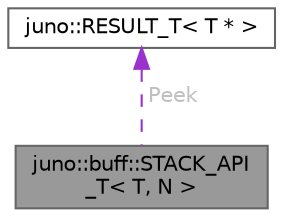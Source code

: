 digraph "juno::buff::STACK_API_T&lt; T, N &gt;"
{
 // LATEX_PDF_SIZE
  bgcolor="transparent";
  edge [fontname=Helvetica,fontsize=10,labelfontname=Helvetica,labelfontsize=10];
  node [fontname=Helvetica,fontsize=10,shape=box,height=0.2,width=0.4];
  Node1 [id="Node000001",label="juno::buff::STACK_API\l_T\< T, N \>",height=0.2,width=0.4,color="gray40", fillcolor="grey60", style="filled", fontcolor="black",tooltip="The stack buffer api."];
  Node2 -> Node1 [id="edge1_Node000001_Node000002",dir="back",color="darkorchid3",style="dashed",tooltip=" ",label=" Peek",fontcolor="grey" ];
  Node2 [id="Node000002",label="juno::RESULT_T\< T * \>",height=0.2,width=0.4,color="gray40", fillcolor="white", style="filled",URL="$structjuno_1_1RESULT__T.html",tooltip=" "];
}
